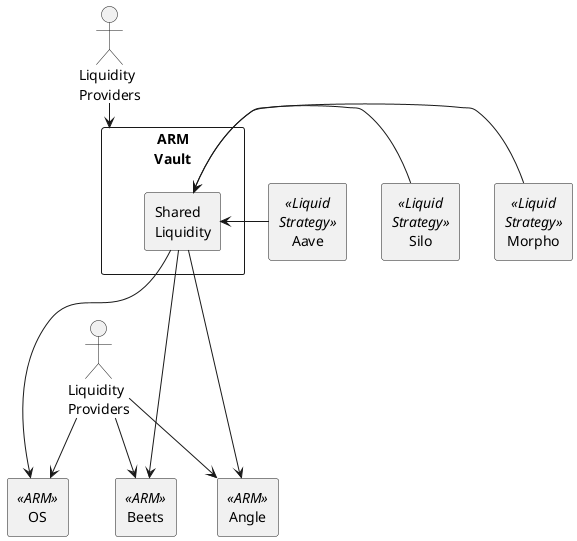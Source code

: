 @startuml

' title "ARM Vault Options"

actor "Liquidity\nProviders" as vaultLP
actor "Liquidity\nProviders" as armLP

rectangle "ARM\nVault" as armVault {
    rectangle "Shared\nLiquidity" as sharedLiquidity
}

rectangle "Morpho" as morpho <<Liquid\nStrategy>>
rectangle "Aave" as aave <<Liquid\nStrategy>>
rectangle "Silo" as silo <<Liquid\nStrategy>>

' rectangle "OS" as os <<ARM Strategy>>
' rectangle "Beets" as beet <<ARM Strategy>>
' rectangle "Angle" as angle <<ARM Strategy>>

rectangle "OS" as os <<ARM>>
rectangle "Beets" as beet <<ARM>>
rectangle "Angle" as angle <<ARM>>

vaultLP --> armVault
armLP --> os
armLP --> beet
armLP --> angle

sharedLiquidity <- morpho
sharedLiquidity <- aave
sharedLiquidity <- silo

sharedLiquidity ---> os
sharedLiquidity ---> beet
sharedLiquidity ---> angle

' armVault <- morpho
' armVault <- aave
' armVault <- silo

' armVault ---> os 
' armVault ---> beet 
' armVault ---> angle


@enduml